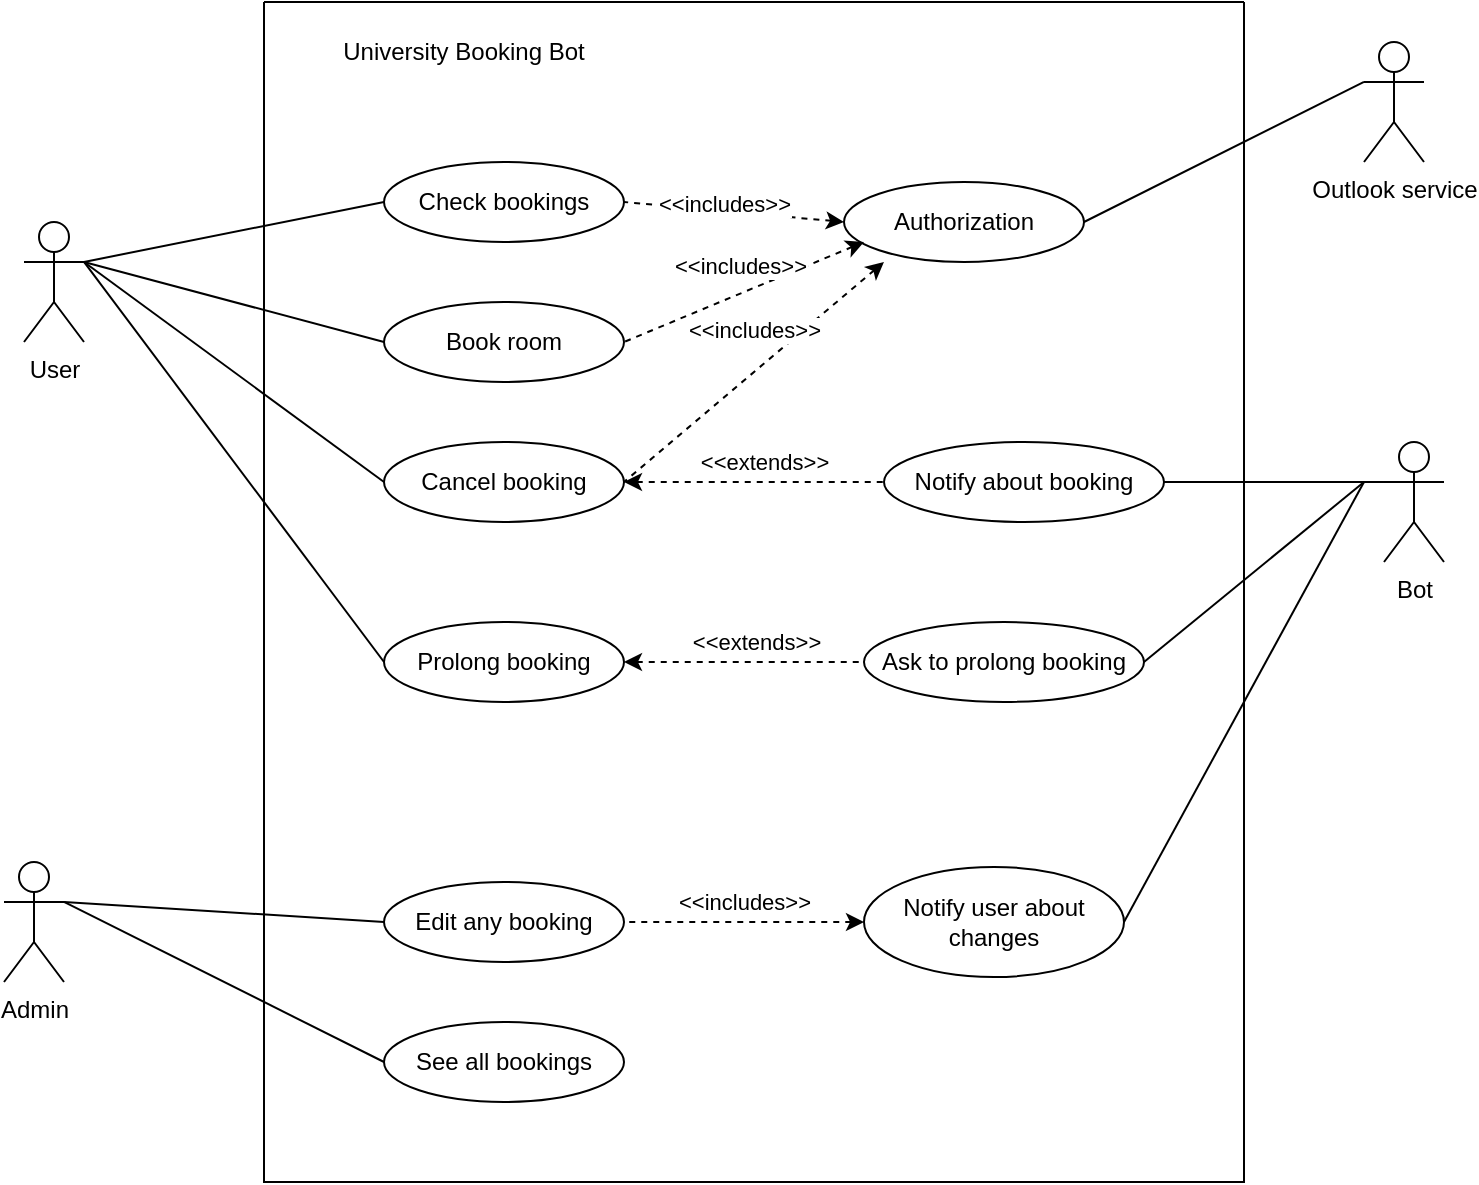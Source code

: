 <mxfile version="21.2.1" type="device">
  <diagram name="Страница 1" id="6pJea0h39oAstxqiXZ55">
    <mxGraphModel dx="1195" dy="628" grid="1" gridSize="10" guides="1" tooltips="1" connect="1" arrows="1" fold="1" page="1" pageScale="1" pageWidth="827" pageHeight="1169" math="0" shadow="0">
      <root>
        <mxCell id="0" />
        <mxCell id="1" parent="0" />
        <mxCell id="s12bMk3e2mgrODgUQQMB-1" value="User" style="shape=umlActor;verticalLabelPosition=bottom;verticalAlign=top;html=1;outlineConnect=0;" vertex="1" parent="1">
          <mxGeometry x="70" y="210" width="30" height="60" as="geometry" />
        </mxCell>
        <mxCell id="s12bMk3e2mgrODgUQQMB-2" value="Admin" style="shape=umlActor;verticalLabelPosition=bottom;verticalAlign=top;html=1;outlineConnect=0;" vertex="1" parent="1">
          <mxGeometry x="60" y="530" width="30" height="60" as="geometry" />
        </mxCell>
        <mxCell id="s12bMk3e2mgrODgUQQMB-3" value="" style="swimlane;startSize=0;" vertex="1" parent="1">
          <mxGeometry x="190" y="100" width="490" height="590" as="geometry" />
        </mxCell>
        <mxCell id="s12bMk3e2mgrODgUQQMB-4" value="Check bookings" style="ellipse;whiteSpace=wrap;html=1;" vertex="1" parent="s12bMk3e2mgrODgUQQMB-3">
          <mxGeometry x="60" y="80" width="120" height="40" as="geometry" />
        </mxCell>
        <mxCell id="s12bMk3e2mgrODgUQQMB-5" value="Book room" style="ellipse;whiteSpace=wrap;html=1;" vertex="1" parent="s12bMk3e2mgrODgUQQMB-3">
          <mxGeometry x="60" y="150" width="120" height="40" as="geometry" />
        </mxCell>
        <mxCell id="s12bMk3e2mgrODgUQQMB-6" value="Cancel booking" style="ellipse;whiteSpace=wrap;html=1;" vertex="1" parent="s12bMk3e2mgrODgUQQMB-3">
          <mxGeometry x="60" y="220" width="120" height="40" as="geometry" />
        </mxCell>
        <mxCell id="s12bMk3e2mgrODgUQQMB-8" value="Authorization" style="ellipse;whiteSpace=wrap;html=1;" vertex="1" parent="s12bMk3e2mgrODgUQQMB-3">
          <mxGeometry x="290" y="90" width="120" height="40" as="geometry" />
        </mxCell>
        <mxCell id="s12bMk3e2mgrODgUQQMB-10" value="Notify about booking" style="ellipse;whiteSpace=wrap;html=1;" vertex="1" parent="s12bMk3e2mgrODgUQQMB-3">
          <mxGeometry x="310" y="220" width="140" height="40" as="geometry" />
        </mxCell>
        <mxCell id="s12bMk3e2mgrODgUQQMB-11" value="See all bookings" style="ellipse;whiteSpace=wrap;html=1;" vertex="1" parent="s12bMk3e2mgrODgUQQMB-3">
          <mxGeometry x="60" y="510" width="120" height="40" as="geometry" />
        </mxCell>
        <mxCell id="s12bMk3e2mgrODgUQQMB-14" value="Ask to prolong booking" style="ellipse;whiteSpace=wrap;html=1;" vertex="1" parent="s12bMk3e2mgrODgUQQMB-3">
          <mxGeometry x="300" y="310" width="140" height="40" as="geometry" />
        </mxCell>
        <mxCell id="s12bMk3e2mgrODgUQQMB-15" value="Prolong booking" style="ellipse;whiteSpace=wrap;html=1;" vertex="1" parent="s12bMk3e2mgrODgUQQMB-3">
          <mxGeometry x="60" y="310" width="120" height="40" as="geometry" />
        </mxCell>
        <mxCell id="s12bMk3e2mgrODgUQQMB-21" value="" style="endArrow=none;dashed=1;html=1;rounded=0;startArrow=classic;startFill=1;entryX=1;entryY=0.5;entryDx=0;entryDy=0;exitX=0;exitY=0.5;exitDx=0;exitDy=0;" edge="1" parent="s12bMk3e2mgrODgUQQMB-3" source="s12bMk3e2mgrODgUQQMB-8" target="s12bMk3e2mgrODgUQQMB-4">
          <mxGeometry width="50" height="50" relative="1" as="geometry">
            <mxPoint x="220" y="210" as="sourcePoint" />
            <mxPoint x="270" y="160" as="targetPoint" />
          </mxGeometry>
        </mxCell>
        <mxCell id="s12bMk3e2mgrODgUQQMB-22" value="&amp;lt;&amp;lt;includes&amp;gt;&amp;gt;" style="edgeLabel;html=1;align=center;verticalAlign=middle;resizable=0;points=[];" vertex="1" connectable="0" parent="s12bMk3e2mgrODgUQQMB-21">
          <mxGeometry x="-0.28" y="2" relative="1" as="geometry">
            <mxPoint x="-20" y="-8" as="offset" />
          </mxGeometry>
        </mxCell>
        <mxCell id="s12bMk3e2mgrODgUQQMB-27" value="" style="endArrow=none;html=1;rounded=0;exitX=1;exitY=0.5;exitDx=0;exitDy=0;" edge="1" parent="s12bMk3e2mgrODgUQQMB-3" source="s12bMk3e2mgrODgUQQMB-14">
          <mxGeometry width="50" height="50" relative="1" as="geometry">
            <mxPoint x="460" y="370" as="sourcePoint" />
            <mxPoint x="550" y="240" as="targetPoint" />
          </mxGeometry>
        </mxCell>
        <mxCell id="s12bMk3e2mgrODgUQQMB-28" value="" style="endArrow=none;dashed=1;html=1;rounded=0;startArrow=classic;startFill=1;entryX=0;entryY=0.5;entryDx=0;entryDy=0;exitX=1;exitY=0.5;exitDx=0;exitDy=0;" edge="1" parent="s12bMk3e2mgrODgUQQMB-3" source="s12bMk3e2mgrODgUQQMB-15" target="s12bMk3e2mgrODgUQQMB-14">
          <mxGeometry width="50" height="50" relative="1" as="geometry">
            <mxPoint x="280" y="100" as="sourcePoint" />
            <mxPoint x="170" y="90" as="targetPoint" />
          </mxGeometry>
        </mxCell>
        <mxCell id="s12bMk3e2mgrODgUQQMB-29" value="&amp;lt;&amp;lt;extends&amp;gt;&amp;gt;" style="edgeLabel;html=1;align=center;verticalAlign=middle;resizable=0;points=[];" vertex="1" connectable="0" parent="s12bMk3e2mgrODgUQQMB-28">
          <mxGeometry x="-0.28" y="2" relative="1" as="geometry">
            <mxPoint x="23" y="-8" as="offset" />
          </mxGeometry>
        </mxCell>
        <mxCell id="s12bMk3e2mgrODgUQQMB-33" value="" style="endArrow=none;dashed=1;html=1;rounded=0;startArrow=classic;startFill=1;entryX=0;entryY=0.5;entryDx=0;entryDy=0;exitX=1;exitY=0.5;exitDx=0;exitDy=0;" edge="1" parent="s12bMk3e2mgrODgUQQMB-3" source="s12bMk3e2mgrODgUQQMB-6" target="s12bMk3e2mgrODgUQQMB-10">
          <mxGeometry width="50" height="50" relative="1" as="geometry">
            <mxPoint x="200" y="370" as="sourcePoint" />
            <mxPoint x="330" y="370" as="targetPoint" />
          </mxGeometry>
        </mxCell>
        <mxCell id="s12bMk3e2mgrODgUQQMB-34" value="&amp;lt;&amp;lt;extends&amp;gt;&amp;gt;" style="edgeLabel;html=1;align=center;verticalAlign=middle;resizable=0;points=[];" vertex="1" connectable="0" parent="s12bMk3e2mgrODgUQQMB-33">
          <mxGeometry x="-0.28" y="2" relative="1" as="geometry">
            <mxPoint x="23" y="-8" as="offset" />
          </mxGeometry>
        </mxCell>
        <mxCell id="s12bMk3e2mgrODgUQQMB-35" value="Notify user about changes" style="ellipse;whiteSpace=wrap;html=1;" vertex="1" parent="s12bMk3e2mgrODgUQQMB-3">
          <mxGeometry x="300" y="432.5" width="130" height="55" as="geometry" />
        </mxCell>
        <mxCell id="s12bMk3e2mgrODgUQQMB-38" value="" style="endArrow=none;html=1;rounded=0;" edge="1" parent="s12bMk3e2mgrODgUQQMB-3">
          <mxGeometry width="50" height="50" relative="1" as="geometry">
            <mxPoint x="430" y="460" as="sourcePoint" />
            <mxPoint x="550" y="240" as="targetPoint" />
          </mxGeometry>
        </mxCell>
        <mxCell id="s12bMk3e2mgrODgUQQMB-41" value="University Booking Bot" style="text;html=1;strokeColor=none;fillColor=none;align=center;verticalAlign=middle;whiteSpace=wrap;rounded=0;" vertex="1" parent="s12bMk3e2mgrODgUQQMB-3">
          <mxGeometry x="30" y="10" width="140" height="30" as="geometry" />
        </mxCell>
        <mxCell id="s12bMk3e2mgrODgUQQMB-12" value="Bot" style="shape=umlActor;verticalLabelPosition=bottom;verticalAlign=top;html=1;outlineConnect=0;" vertex="1" parent="1">
          <mxGeometry x="750" y="320" width="30" height="60" as="geometry" />
        </mxCell>
        <mxCell id="s12bMk3e2mgrODgUQQMB-13" value="Edit any booking" style="ellipse;whiteSpace=wrap;html=1;" vertex="1" parent="1">
          <mxGeometry x="250" y="540" width="120" height="40" as="geometry" />
        </mxCell>
        <mxCell id="s12bMk3e2mgrODgUQQMB-17" value="" style="endArrow=none;html=1;rounded=0;entryX=0;entryY=0.5;entryDx=0;entryDy=0;exitX=1;exitY=0.333;exitDx=0;exitDy=0;exitPerimeter=0;" edge="1" parent="1" source="s12bMk3e2mgrODgUQQMB-1" target="s12bMk3e2mgrODgUQQMB-4">
          <mxGeometry width="50" height="50" relative="1" as="geometry">
            <mxPoint x="50" y="100" as="sourcePoint" />
            <mxPoint x="100" y="50" as="targetPoint" />
          </mxGeometry>
        </mxCell>
        <mxCell id="s12bMk3e2mgrODgUQQMB-18" value="" style="endArrow=none;html=1;rounded=0;entryX=0;entryY=0.5;entryDx=0;entryDy=0;" edge="1" parent="1" target="s12bMk3e2mgrODgUQQMB-5">
          <mxGeometry width="50" height="50" relative="1" as="geometry">
            <mxPoint x="100" y="230" as="sourcePoint" />
            <mxPoint x="200" y="270" as="targetPoint" />
          </mxGeometry>
        </mxCell>
        <mxCell id="s12bMk3e2mgrODgUQQMB-19" value="" style="endArrow=none;html=1;rounded=0;entryX=0;entryY=0.5;entryDx=0;entryDy=0;" edge="1" parent="1" target="s12bMk3e2mgrODgUQQMB-6">
          <mxGeometry width="50" height="50" relative="1" as="geometry">
            <mxPoint x="100" y="230" as="sourcePoint" />
            <mxPoint x="160" y="300" as="targetPoint" />
          </mxGeometry>
        </mxCell>
        <mxCell id="s12bMk3e2mgrODgUQQMB-20" value="" style="endArrow=none;html=1;rounded=0;exitX=1;exitY=0.5;exitDx=0;exitDy=0;entryX=0;entryY=0.333;entryDx=0;entryDy=0;entryPerimeter=0;" edge="1" parent="1" source="s12bMk3e2mgrODgUQQMB-10" target="s12bMk3e2mgrODgUQQMB-12">
          <mxGeometry width="50" height="50" relative="1" as="geometry">
            <mxPoint x="720" y="250" as="sourcePoint" />
            <mxPoint x="770" y="200" as="targetPoint" />
          </mxGeometry>
        </mxCell>
        <mxCell id="s12bMk3e2mgrODgUQQMB-23" value="" style="endArrow=none;dashed=1;html=1;rounded=0;startArrow=classic;startFill=1;entryX=1;entryY=0.5;entryDx=0;entryDy=0;exitX=0;exitY=0.5;exitDx=0;exitDy=0;" edge="1" parent="1" target="s12bMk3e2mgrODgUQQMB-5">
          <mxGeometry width="50" height="50" relative="1" as="geometry">
            <mxPoint x="490" y="220" as="sourcePoint" />
            <mxPoint x="380" y="210" as="targetPoint" />
          </mxGeometry>
        </mxCell>
        <mxCell id="s12bMk3e2mgrODgUQQMB-24" value="&amp;lt;&amp;lt;includes&amp;gt;&amp;gt;" style="edgeLabel;html=1;align=center;verticalAlign=middle;resizable=0;points=[];" vertex="1" connectable="0" parent="s12bMk3e2mgrODgUQQMB-23">
          <mxGeometry x="-0.28" y="2" relative="1" as="geometry">
            <mxPoint x="-20" y="-8" as="offset" />
          </mxGeometry>
        </mxCell>
        <mxCell id="s12bMk3e2mgrODgUQQMB-25" value="" style="endArrow=none;dashed=1;html=1;rounded=0;startArrow=classic;startFill=1;entryX=1;entryY=0.5;entryDx=0;entryDy=0;exitX=0;exitY=0.5;exitDx=0;exitDy=0;" edge="1" parent="1" target="s12bMk3e2mgrODgUQQMB-6">
          <mxGeometry width="50" height="50" relative="1" as="geometry">
            <mxPoint x="500" y="230" as="sourcePoint" />
            <mxPoint x="390" y="220" as="targetPoint" />
          </mxGeometry>
        </mxCell>
        <mxCell id="s12bMk3e2mgrODgUQQMB-26" value="&amp;lt;&amp;lt;includes&amp;gt;&amp;gt;" style="edgeLabel;html=1;align=center;verticalAlign=middle;resizable=0;points=[];" vertex="1" connectable="0" parent="s12bMk3e2mgrODgUQQMB-25">
          <mxGeometry x="-0.28" y="2" relative="1" as="geometry">
            <mxPoint x="-20" y="-8" as="offset" />
          </mxGeometry>
        </mxCell>
        <mxCell id="s12bMk3e2mgrODgUQQMB-30" value="" style="endArrow=none;html=1;rounded=0;entryX=0;entryY=0.5;entryDx=0;entryDy=0;exitX=1;exitY=0.333;exitDx=0;exitDy=0;exitPerimeter=0;" edge="1" parent="1" source="s12bMk3e2mgrODgUQQMB-2" target="s12bMk3e2mgrODgUQQMB-13">
          <mxGeometry width="50" height="50" relative="1" as="geometry">
            <mxPoint x="90" y="690" as="sourcePoint" />
            <mxPoint x="140" y="640" as="targetPoint" />
          </mxGeometry>
        </mxCell>
        <mxCell id="s12bMk3e2mgrODgUQQMB-31" value="" style="endArrow=none;html=1;rounded=0;entryX=0;entryY=0.5;entryDx=0;entryDy=0;exitX=1;exitY=0.333;exitDx=0;exitDy=0;exitPerimeter=0;" edge="1" parent="1" source="s12bMk3e2mgrODgUQQMB-2" target="s12bMk3e2mgrODgUQQMB-11">
          <mxGeometry width="50" height="50" relative="1" as="geometry">
            <mxPoint x="60" y="720" as="sourcePoint" />
            <mxPoint x="110" y="670" as="targetPoint" />
          </mxGeometry>
        </mxCell>
        <mxCell id="s12bMk3e2mgrODgUQQMB-32" value="" style="endArrow=none;html=1;rounded=0;exitX=1;exitY=0.333;exitDx=0;exitDy=0;exitPerimeter=0;entryX=0;entryY=0.5;entryDx=0;entryDy=0;" edge="1" parent="1" source="s12bMk3e2mgrODgUQQMB-1" target="s12bMk3e2mgrODgUQQMB-15">
          <mxGeometry width="50" height="50" relative="1" as="geometry">
            <mxPoint x="90" y="440" as="sourcePoint" />
            <mxPoint x="140" y="390" as="targetPoint" />
          </mxGeometry>
        </mxCell>
        <mxCell id="s12bMk3e2mgrODgUQQMB-36" value="" style="endArrow=none;dashed=1;html=1;rounded=0;startArrow=classic;startFill=1;entryX=1;entryY=0.5;entryDx=0;entryDy=0;exitX=0;exitY=0.5;exitDx=0;exitDy=0;" edge="1" parent="1" source="s12bMk3e2mgrODgUQQMB-35" target="s12bMk3e2mgrODgUQQMB-13">
          <mxGeometry width="50" height="50" relative="1" as="geometry">
            <mxPoint x="490" y="220" as="sourcePoint" />
            <mxPoint x="380" y="210" as="targetPoint" />
          </mxGeometry>
        </mxCell>
        <mxCell id="s12bMk3e2mgrODgUQQMB-37" value="&amp;lt;&amp;lt;includes&amp;gt;&amp;gt;" style="edgeLabel;html=1;align=center;verticalAlign=middle;resizable=0;points=[];" vertex="1" connectable="0" parent="s12bMk3e2mgrODgUQQMB-36">
          <mxGeometry x="-0.28" y="2" relative="1" as="geometry">
            <mxPoint x="-17" y="-12" as="offset" />
          </mxGeometry>
        </mxCell>
        <mxCell id="s12bMk3e2mgrODgUQQMB-39" value="Outlook service" style="shape=umlActor;verticalLabelPosition=bottom;verticalAlign=top;html=1;outlineConnect=0;" vertex="1" parent="1">
          <mxGeometry x="740" y="120" width="30" height="60" as="geometry" />
        </mxCell>
        <mxCell id="s12bMk3e2mgrODgUQQMB-40" value="" style="endArrow=none;html=1;rounded=0;exitX=1;exitY=0.5;exitDx=0;exitDy=0;entryX=0;entryY=0.333;entryDx=0;entryDy=0;entryPerimeter=0;" edge="1" parent="1" source="s12bMk3e2mgrODgUQQMB-8" target="s12bMk3e2mgrODgUQQMB-39">
          <mxGeometry width="50" height="50" relative="1" as="geometry">
            <mxPoint x="610" y="190" as="sourcePoint" />
            <mxPoint x="660" y="140" as="targetPoint" />
          </mxGeometry>
        </mxCell>
      </root>
    </mxGraphModel>
  </diagram>
</mxfile>
